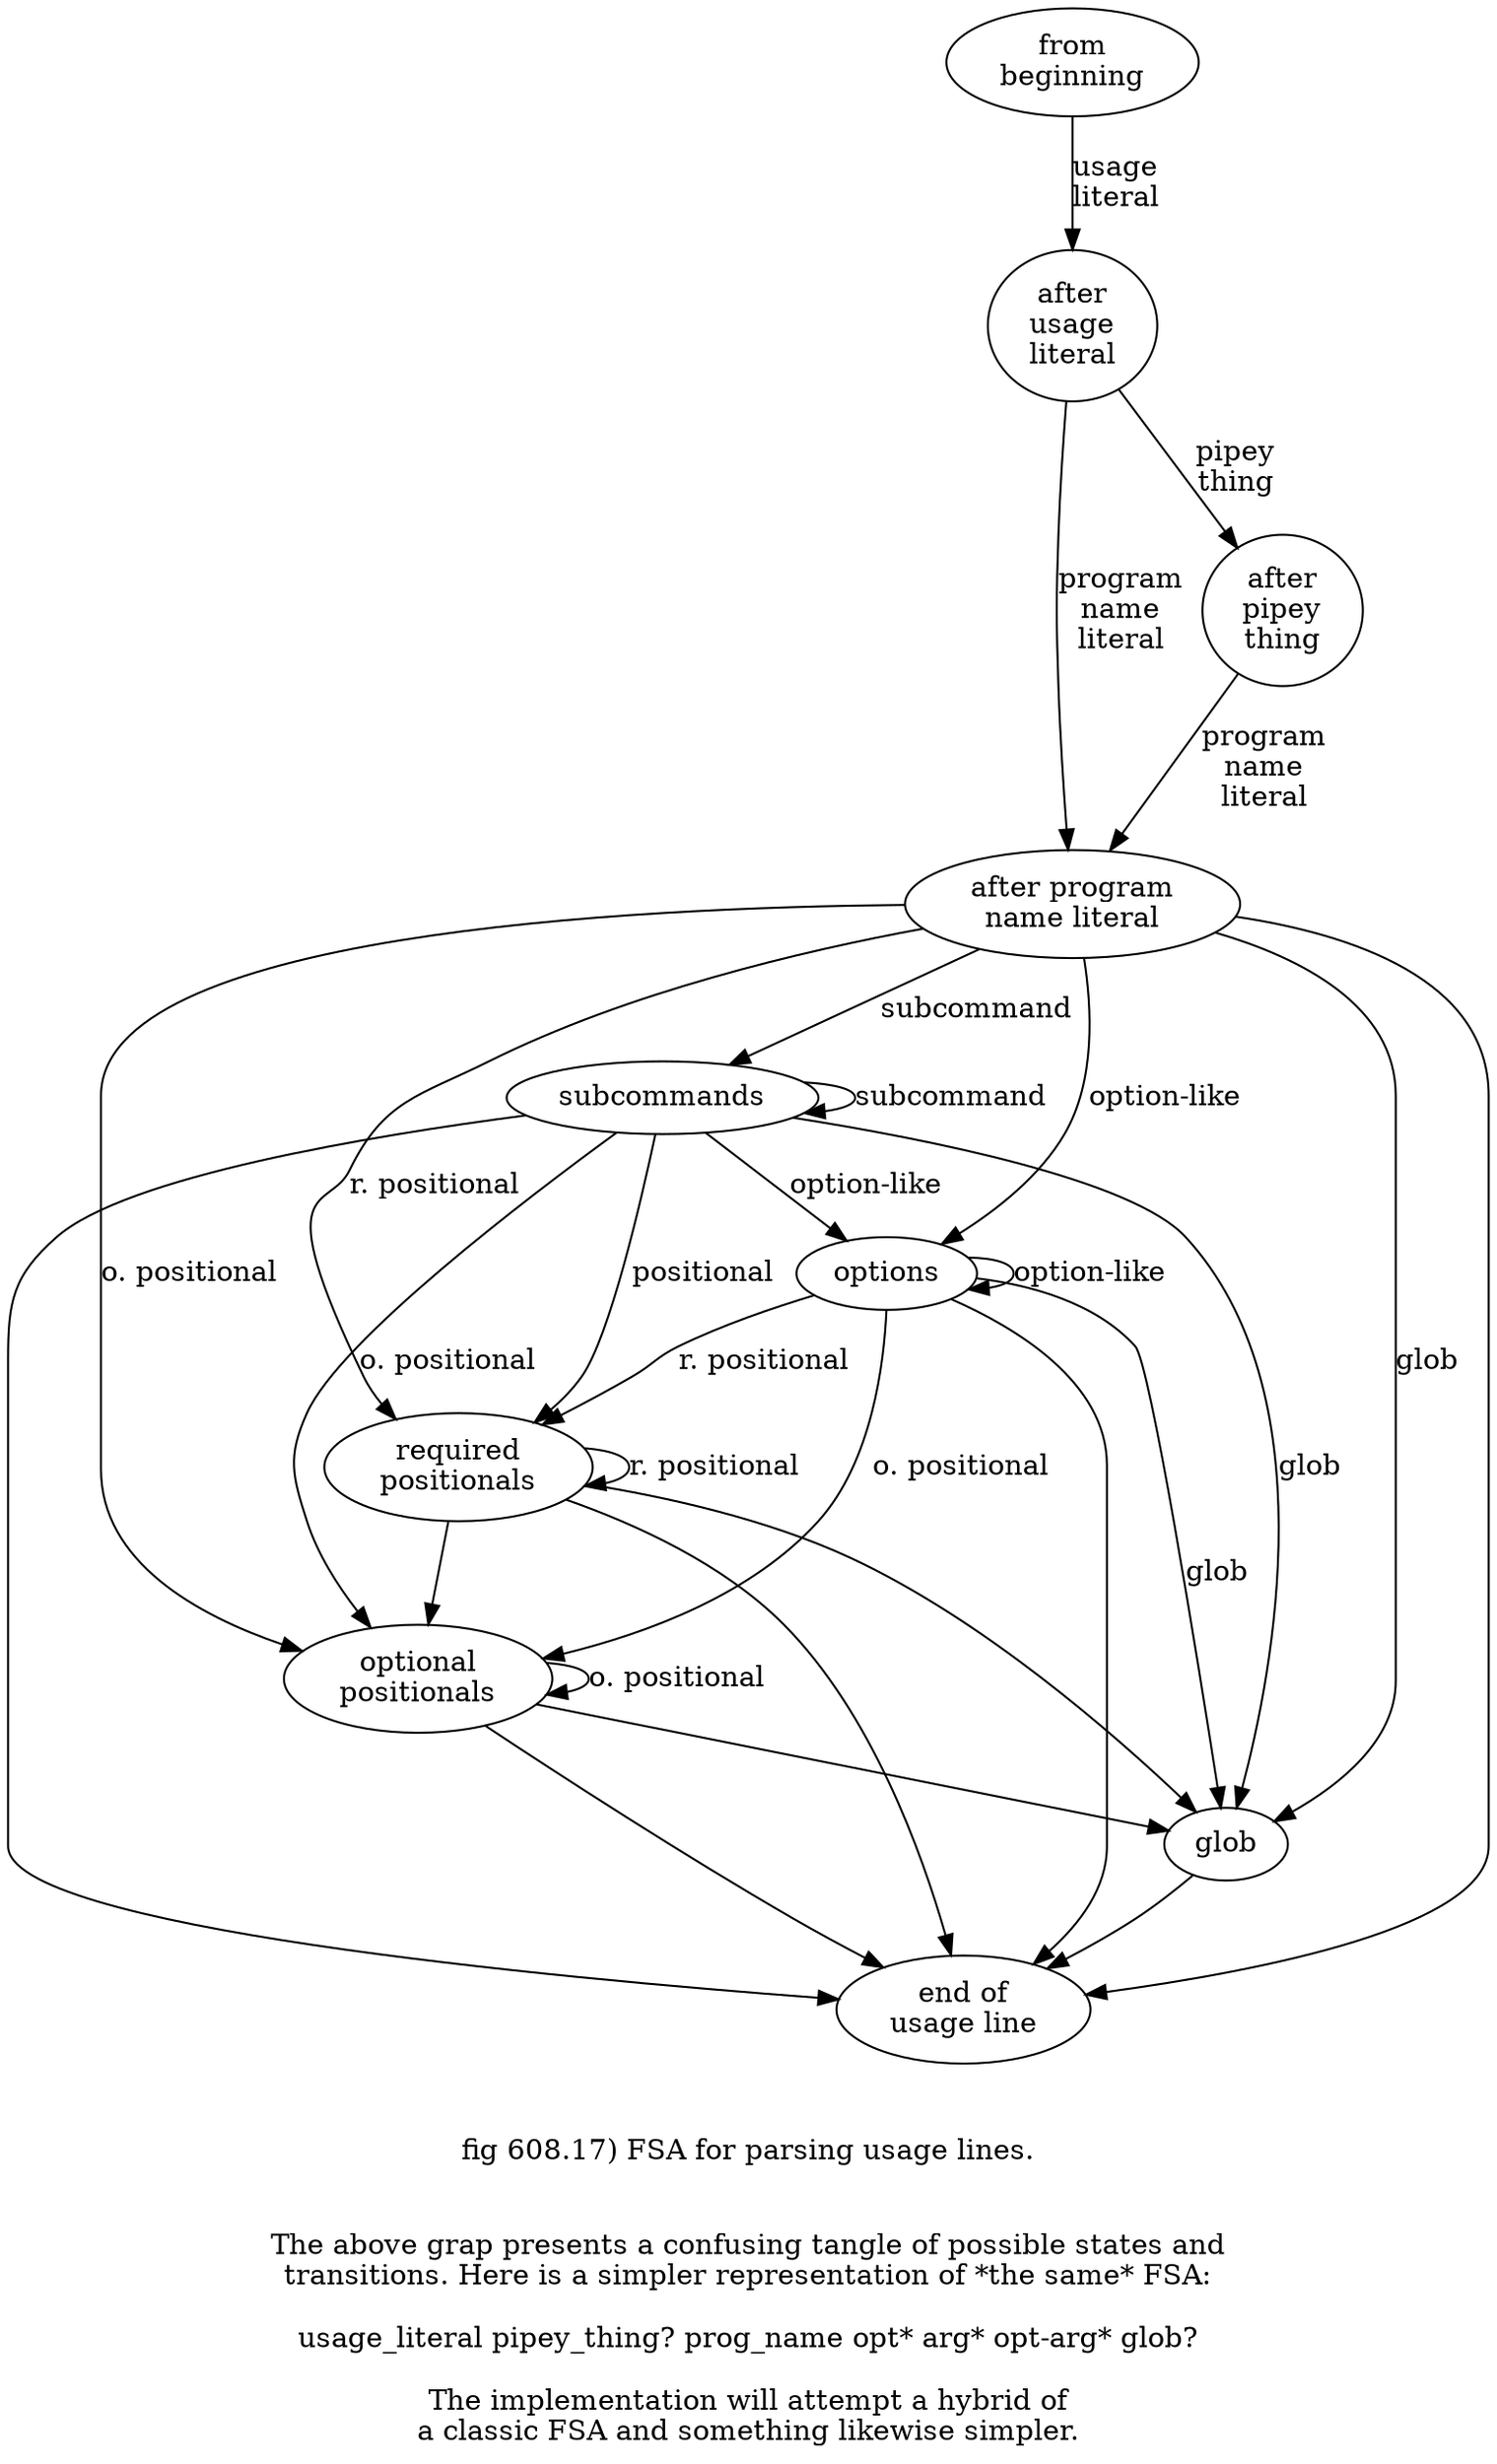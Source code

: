digraph g {
label="\n\nfig 608.17) FSA for parsing usage lines.\n

The above grap presents a confusing tangle of possible states and
transitions. Here is a simpler representation of *the same* FSA:

usage_literal pipey_thing? prog_name opt* arg* opt-arg* glob?

The implementation will attempt a hybrid of
a classic FSA and something likewise simpler."

from_beginning[label="from\nbeginning"]
from_beginning->after_usage_literal[label="usage\nliteral"]

after_usage_literal[label="after\nusage\nliteral"]
after_usage_literal->after_program_name_literal[label="program\nname\nliteral"]
after_usage_literal->after_pipey_thing[label="pipey\nthing"]

after_pipey_thing[label="after\npipey\nthing"]
after_pipey_thing->after_program_name_literal[label="program\nname\nliteral"]

after_program_name_literal[label="after program\nname literal"]
after_program_name_literal->subcommands[label="subcommand"]
after_program_name_literal->options[label="option-like"]
after_program_name_literal->required_positionals[label="r. positional"]
after_program_name_literal->optional_positionals[label="o. positional"]
after_program_name_literal->glob[label="glob"]
after_program_name_literal->end_of_usage_line

subcommands[label="subcommands"]
subcommands->subcommands[label="subcommand"]
subcommands->options[label="option-like"]
subcommands->required_positionals[label="positional"]
subcommands->optional_positionals[label="o. positional"]
subcommands->glob[label="glob"]
subcommands->end_of_usage_line

options[label="options"]
options->options[label="option-like"]
options->required_positionals[label="r. positional"]
options->optional_positionals[label="o. positional"]
options->glob[label="glob"]
options->end_of_usage_line

required_positionals[label="required\npositionals"]
required_positionals->required_positionals[label="r. positional"]
required_positionals->optional_positionals
required_positionals->glob
required_positionals->end_of_usage_line

optional_positionals[label="optional\npositionals"]
optional_positionals->optional_positionals[label="o. positional"]
optional_positionals->glob
optional_positionals->end_of_usage_line

glob[label="glob"]
glob->end_of_usage_line

end_of_usage_line[label="end of\nusage line"]
}
/*
#born
*/
